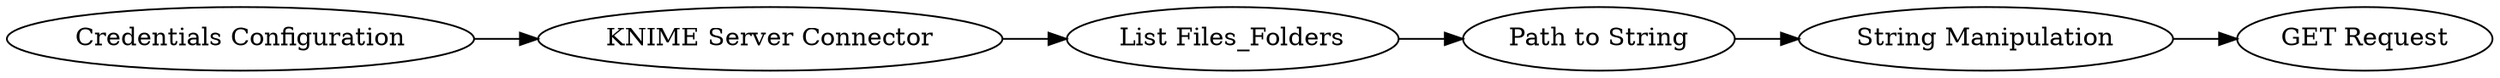 digraph {
	18 -> 25
	27 -> 17
	25 -> 26
	17 -> 18
	26 -> 24
	24 [label="GET Request"]
	27 [label="Credentials Configuration"]
	18 [label="List Files_Folders"]
	26 [label="String Manipulation"]
	25 [label="Path to String"]
	17 [label="KNIME Server Connector"]
	rankdir=LR
}
